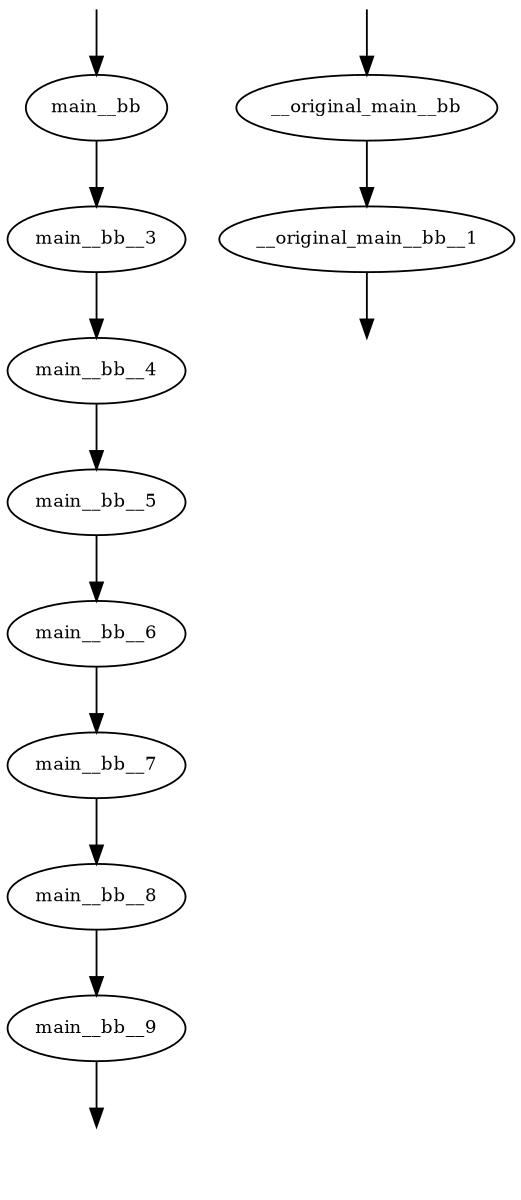 digraph CFG {
size="10,8"
rankdir="TB"
orientation="portrait"
fontsize=10;
   subgraph "main" {
   "main0"[label="main__bb",fontsize=10,width=0.01]
   "main1"[label="main__bb__3",fontsize=10,width=0.01]
   "main2"[label="main__bb__4",fontsize=10,width=0.01]
   "main3"[label="main__bb__5",fontsize=10,width=0.01]
   "main4"[label="main__bb__6",fontsize=10,width=0.01]
   "main5"[label="main__bb__7",fontsize=10,width=0.01]
   "main6"[label="main__bb__8",fontsize=10,width=0.01]
   "main7"[label="main__bb__9",fontsize=10,width=0.01]
   "main0" -> "main1"
   "main1" -> "main2"
   "main2" -> "main3"
   "main3" -> "main4"
   "main4" -> "main5"
   "main5" -> "main6"
   "main6" -> "main7"
   "main_entry" [label="",color="white",height="0.01",fontsize=10,width=0.01]
   "main_entry" -> "main0"
   "main_exit" [label="",color="white",fontsize=10,width=0.01]
   "main7" -> "main_exit"
}
   subgraph "__original_main" {
   "__original_main0"[label="__original_main__bb",fontsize=10,width=0.01]
   "__original_main1"[label="__original_main__bb__1",fontsize=10,width=0.01]
   "__original_main0" -> "__original_main1"
   "__original_main_entry" [label="",color="white",height="0.01",fontsize=10,width=0.01]
   "__original_main_entry" -> "__original_main0"
   "__original_main_exit" [label="",color="white",fontsize=10,width=0.01]
   "__original_main1" -> "__original_main_exit"
}
}
